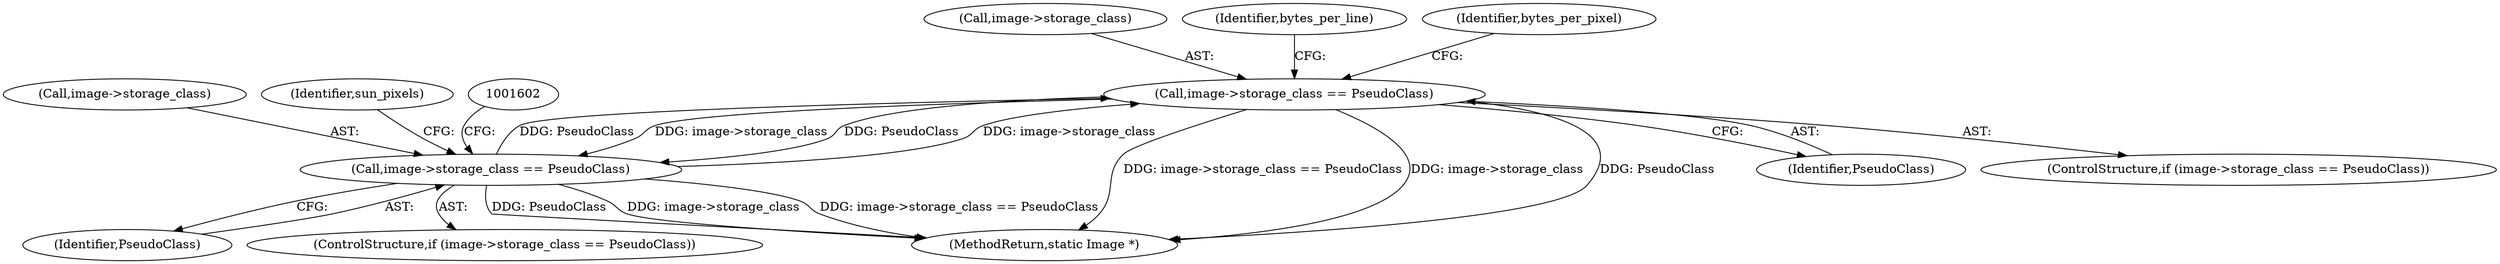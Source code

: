 digraph "0_ImageMagick_8ea44b48a182dd46d018f4b4f09a5e2ee9638105@pointer" {
"1001163" [label="(Call,image->storage_class == PseudoClass)"];
"1001596" [label="(Call,image->storage_class == PseudoClass)"];
"1001163" [label="(Call,image->storage_class == PseudoClass)"];
"1001597" [label="(Call,image->storage_class)"];
"1001163" [label="(Call,image->storage_class == PseudoClass)"];
"1001164" [label="(Call,image->storage_class)"];
"1001171" [label="(Identifier,bytes_per_line)"];
"1001324" [label="(Identifier,bytes_per_pixel)"];
"1001710" [label="(MethodReturn,static Image *)"];
"1001167" [label="(Identifier,PseudoClass)"];
"1001607" [label="(Identifier,sun_pixels)"];
"1001162" [label="(ControlStructure,if (image->storage_class == PseudoClass))"];
"1001600" [label="(Identifier,PseudoClass)"];
"1001596" [label="(Call,image->storage_class == PseudoClass)"];
"1001595" [label="(ControlStructure,if (image->storage_class == PseudoClass))"];
"1001163" -> "1001162"  [label="AST: "];
"1001163" -> "1001167"  [label="CFG: "];
"1001164" -> "1001163"  [label="AST: "];
"1001167" -> "1001163"  [label="AST: "];
"1001171" -> "1001163"  [label="CFG: "];
"1001324" -> "1001163"  [label="CFG: "];
"1001163" -> "1001710"  [label="DDG: image->storage_class == PseudoClass"];
"1001163" -> "1001710"  [label="DDG: image->storage_class"];
"1001163" -> "1001710"  [label="DDG: PseudoClass"];
"1001596" -> "1001163"  [label="DDG: image->storage_class"];
"1001596" -> "1001163"  [label="DDG: PseudoClass"];
"1001163" -> "1001596"  [label="DDG: image->storage_class"];
"1001163" -> "1001596"  [label="DDG: PseudoClass"];
"1001596" -> "1001595"  [label="AST: "];
"1001596" -> "1001600"  [label="CFG: "];
"1001597" -> "1001596"  [label="AST: "];
"1001600" -> "1001596"  [label="AST: "];
"1001602" -> "1001596"  [label="CFG: "];
"1001607" -> "1001596"  [label="CFG: "];
"1001596" -> "1001710"  [label="DDG: PseudoClass"];
"1001596" -> "1001710"  [label="DDG: image->storage_class"];
"1001596" -> "1001710"  [label="DDG: image->storage_class == PseudoClass"];
}
